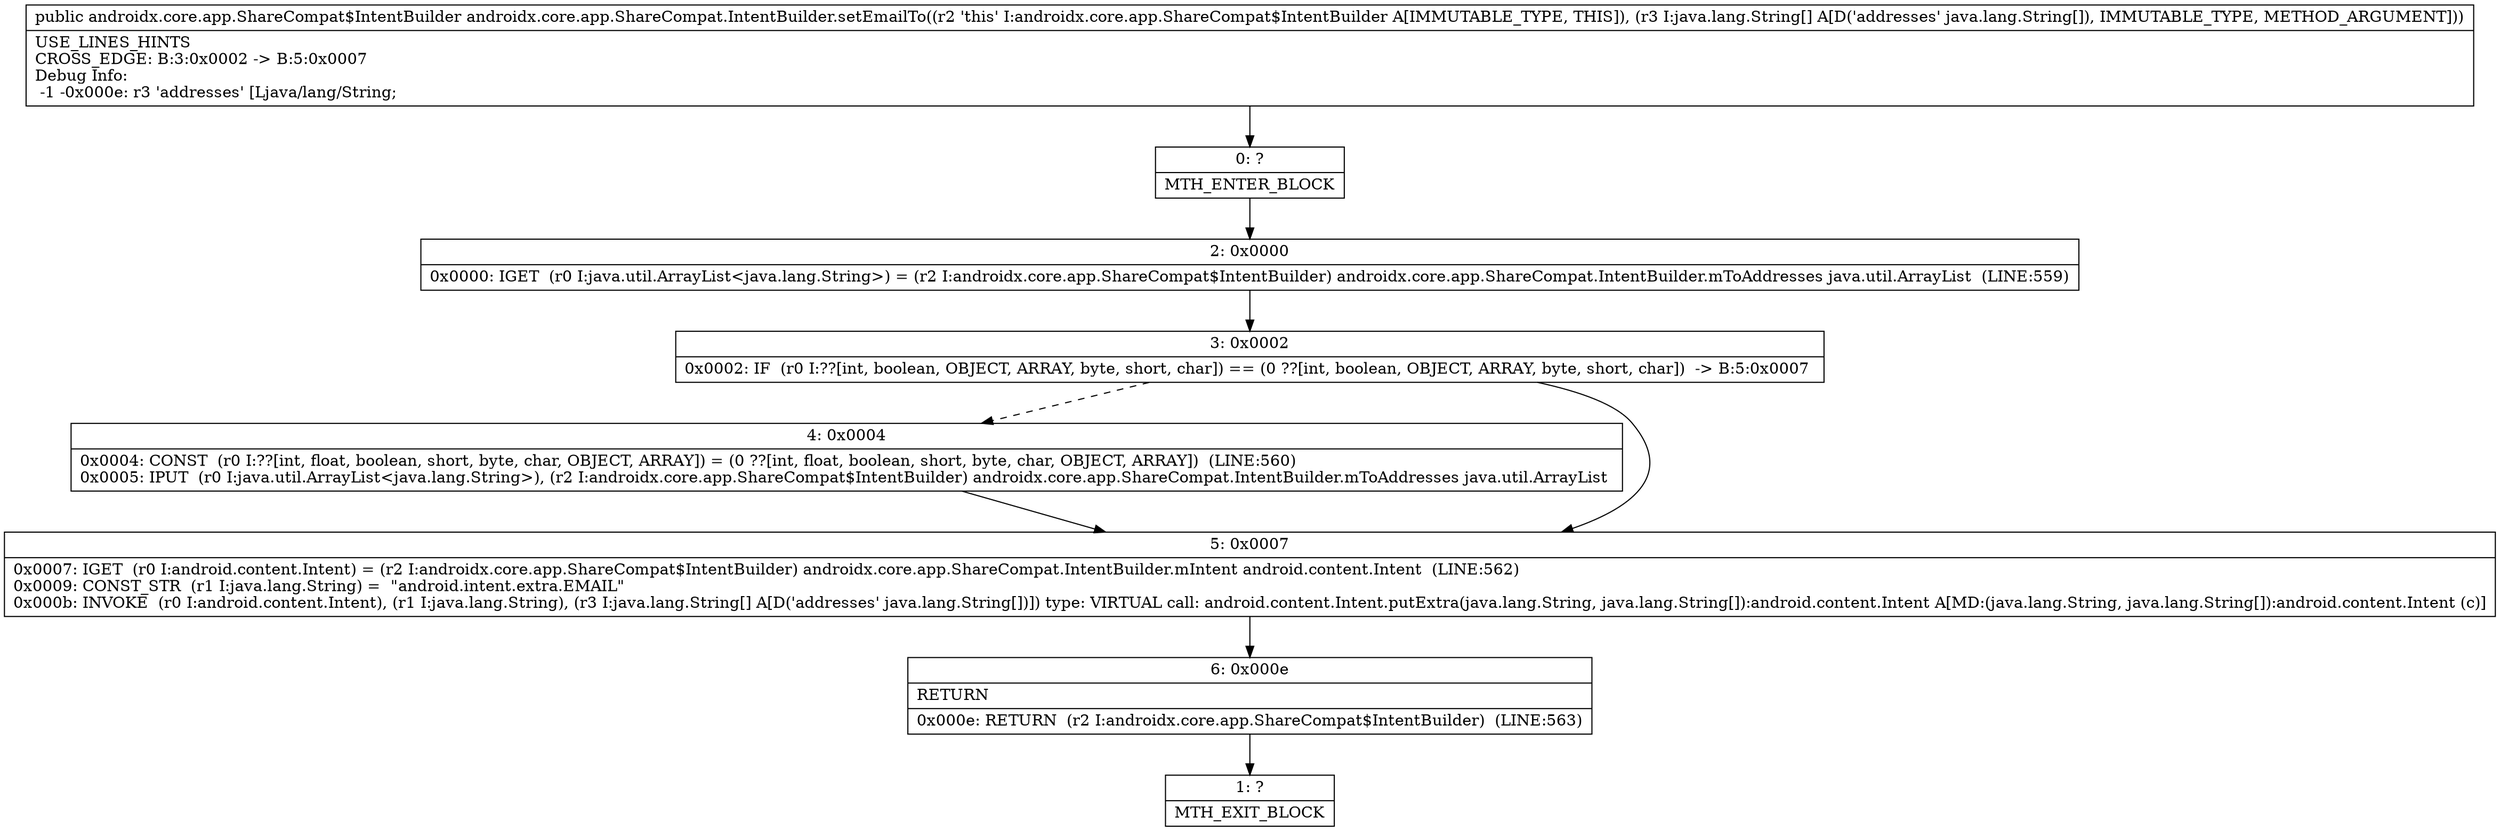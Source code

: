 digraph "CFG forandroidx.core.app.ShareCompat.IntentBuilder.setEmailTo([Ljava\/lang\/String;)Landroidx\/core\/app\/ShareCompat$IntentBuilder;" {
Node_0 [shape=record,label="{0\:\ ?|MTH_ENTER_BLOCK\l}"];
Node_2 [shape=record,label="{2\:\ 0x0000|0x0000: IGET  (r0 I:java.util.ArrayList\<java.lang.String\>) = (r2 I:androidx.core.app.ShareCompat$IntentBuilder) androidx.core.app.ShareCompat.IntentBuilder.mToAddresses java.util.ArrayList  (LINE:559)\l}"];
Node_3 [shape=record,label="{3\:\ 0x0002|0x0002: IF  (r0 I:??[int, boolean, OBJECT, ARRAY, byte, short, char]) == (0 ??[int, boolean, OBJECT, ARRAY, byte, short, char])  \-\> B:5:0x0007 \l}"];
Node_4 [shape=record,label="{4\:\ 0x0004|0x0004: CONST  (r0 I:??[int, float, boolean, short, byte, char, OBJECT, ARRAY]) = (0 ??[int, float, boolean, short, byte, char, OBJECT, ARRAY])  (LINE:560)\l0x0005: IPUT  (r0 I:java.util.ArrayList\<java.lang.String\>), (r2 I:androidx.core.app.ShareCompat$IntentBuilder) androidx.core.app.ShareCompat.IntentBuilder.mToAddresses java.util.ArrayList \l}"];
Node_5 [shape=record,label="{5\:\ 0x0007|0x0007: IGET  (r0 I:android.content.Intent) = (r2 I:androidx.core.app.ShareCompat$IntentBuilder) androidx.core.app.ShareCompat.IntentBuilder.mIntent android.content.Intent  (LINE:562)\l0x0009: CONST_STR  (r1 I:java.lang.String) =  \"android.intent.extra.EMAIL\" \l0x000b: INVOKE  (r0 I:android.content.Intent), (r1 I:java.lang.String), (r3 I:java.lang.String[] A[D('addresses' java.lang.String[])]) type: VIRTUAL call: android.content.Intent.putExtra(java.lang.String, java.lang.String[]):android.content.Intent A[MD:(java.lang.String, java.lang.String[]):android.content.Intent (c)]\l}"];
Node_6 [shape=record,label="{6\:\ 0x000e|RETURN\l|0x000e: RETURN  (r2 I:androidx.core.app.ShareCompat$IntentBuilder)  (LINE:563)\l}"];
Node_1 [shape=record,label="{1\:\ ?|MTH_EXIT_BLOCK\l}"];
MethodNode[shape=record,label="{public androidx.core.app.ShareCompat$IntentBuilder androidx.core.app.ShareCompat.IntentBuilder.setEmailTo((r2 'this' I:androidx.core.app.ShareCompat$IntentBuilder A[IMMUTABLE_TYPE, THIS]), (r3 I:java.lang.String[] A[D('addresses' java.lang.String[]), IMMUTABLE_TYPE, METHOD_ARGUMENT]))  | USE_LINES_HINTS\lCROSS_EDGE: B:3:0x0002 \-\> B:5:0x0007\lDebug Info:\l  \-1 \-0x000e: r3 'addresses' [Ljava\/lang\/String;\l}"];
MethodNode -> Node_0;Node_0 -> Node_2;
Node_2 -> Node_3;
Node_3 -> Node_4[style=dashed];
Node_3 -> Node_5;
Node_4 -> Node_5;
Node_5 -> Node_6;
Node_6 -> Node_1;
}

